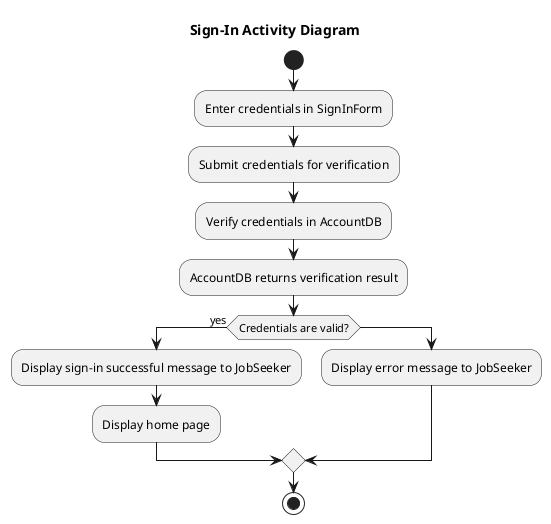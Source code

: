 @startuml Sign-In Activity Diagram
title Sign-In Activity Diagram

start

:Enter credentials in SignInForm;
:Submit credentials for verification;

:Verify credentials in AccountDB;
:AccountDB returns verification result;

if (Credentials are valid?) then (yes)
    :Display sign-in successful message to JobSeeker;
    :Display home page;
else
    :Display error message to JobSeeker;
endif

stop

@enduml
